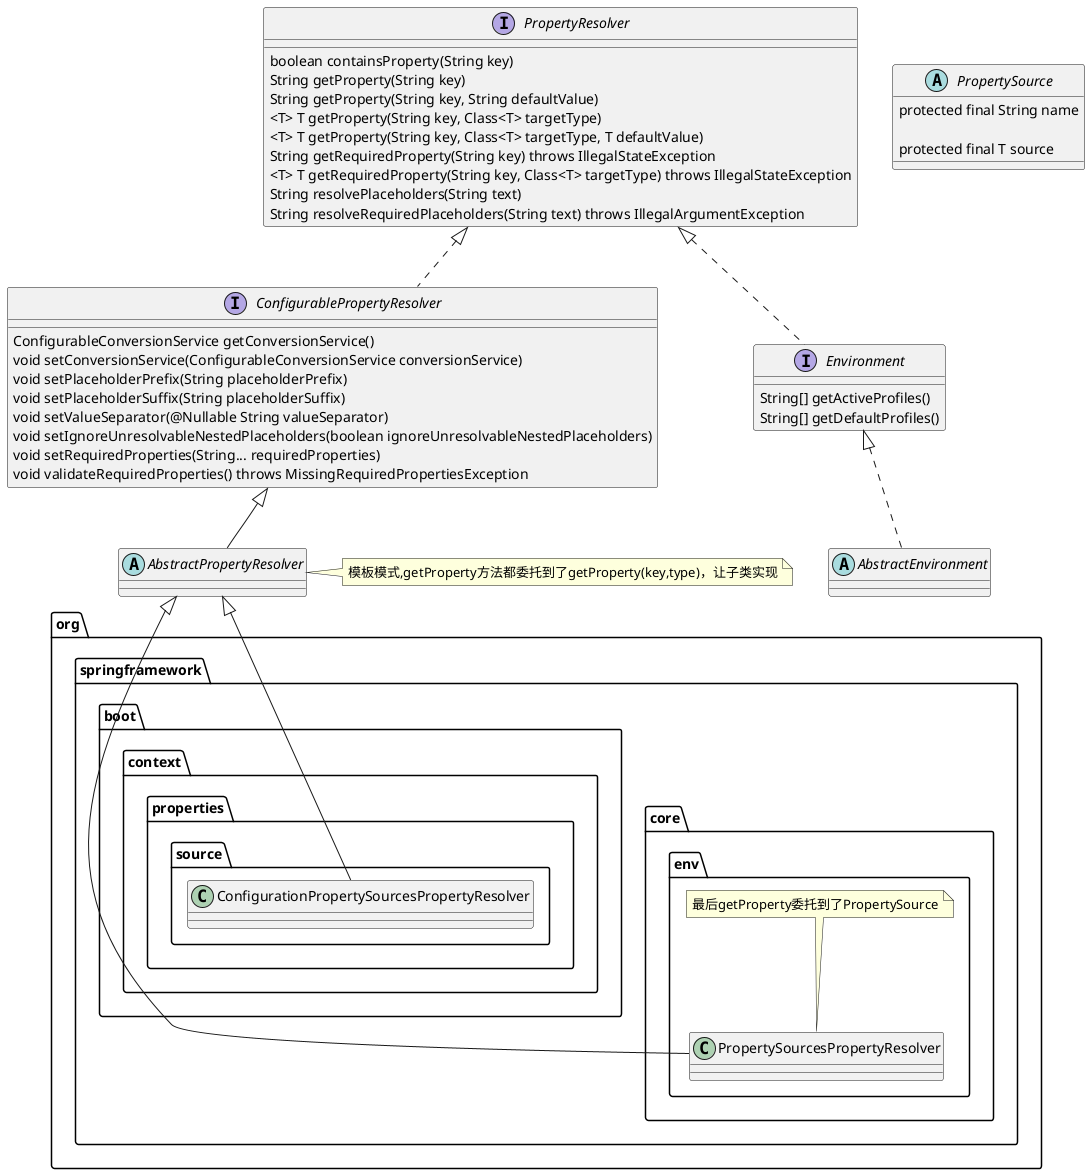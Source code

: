 @startuml
'https://plantuml.com/class-diagram

interface PropertyResolver{
boolean containsProperty(String key)
String getProperty(String key)
String getProperty(String key, String defaultValue)
<T> T getProperty(String key, Class<T> targetType)
<T> T getProperty(String key, Class<T> targetType, T defaultValue)
String getRequiredProperty(String key) throws IllegalStateException
<T> T getRequiredProperty(String key, Class<T> targetType) throws IllegalStateException
String resolvePlaceholders(String text)
String resolveRequiredPlaceholders(String text) throws IllegalArgumentException

}
PropertyResolver <|.. ConfigurablePropertyResolver
interface ConfigurablePropertyResolver{
ConfigurableConversionService getConversionService()
void setConversionService(ConfigurableConversionService conversionService)
void setPlaceholderPrefix(String placeholderPrefix)
void setPlaceholderSuffix(String placeholderSuffix)
void setValueSeparator(@Nullable String valueSeparator)
void setIgnoreUnresolvableNestedPlaceholders(boolean ignoreUnresolvableNestedPlaceholders)
void setRequiredProperties(String... requiredProperties)
void validateRequiredProperties() throws MissingRequiredPropertiesException

}
ConfigurablePropertyResolver <|-- AbstractPropertyResolver
abstract class AbstractPropertyResolver{

}

PropertyResolver <|.. Environment
interface Environment{
String[] getActiveProfiles()
String[] getDefaultProfiles()

}

Environment <|.. AbstractEnvironment
abstract class AbstractEnvironment{
}
note right of AbstractPropertyResolver: 模板模式,getProperty方法都委托到了getProperty(key,type)，让子类实现


package  org.springframework.core.env {
AbstractPropertyResolver <|-- PropertySourcesPropertyResolver
    class PropertySourcesPropertyResolver{
    }
    note top of PropertySourcesPropertyResolver: 最后getProperty委托到了PropertySource
}

package org.springframework.boot.context.properties.source{
    AbstractPropertyResolver <|-- ConfigurationPropertySourcesPropertyResolver
    class ConfigurationPropertySourcesPropertyResolver{
    }
}

abstract class PropertySource{
	protected final String name

	protected final T source
}
@enduml